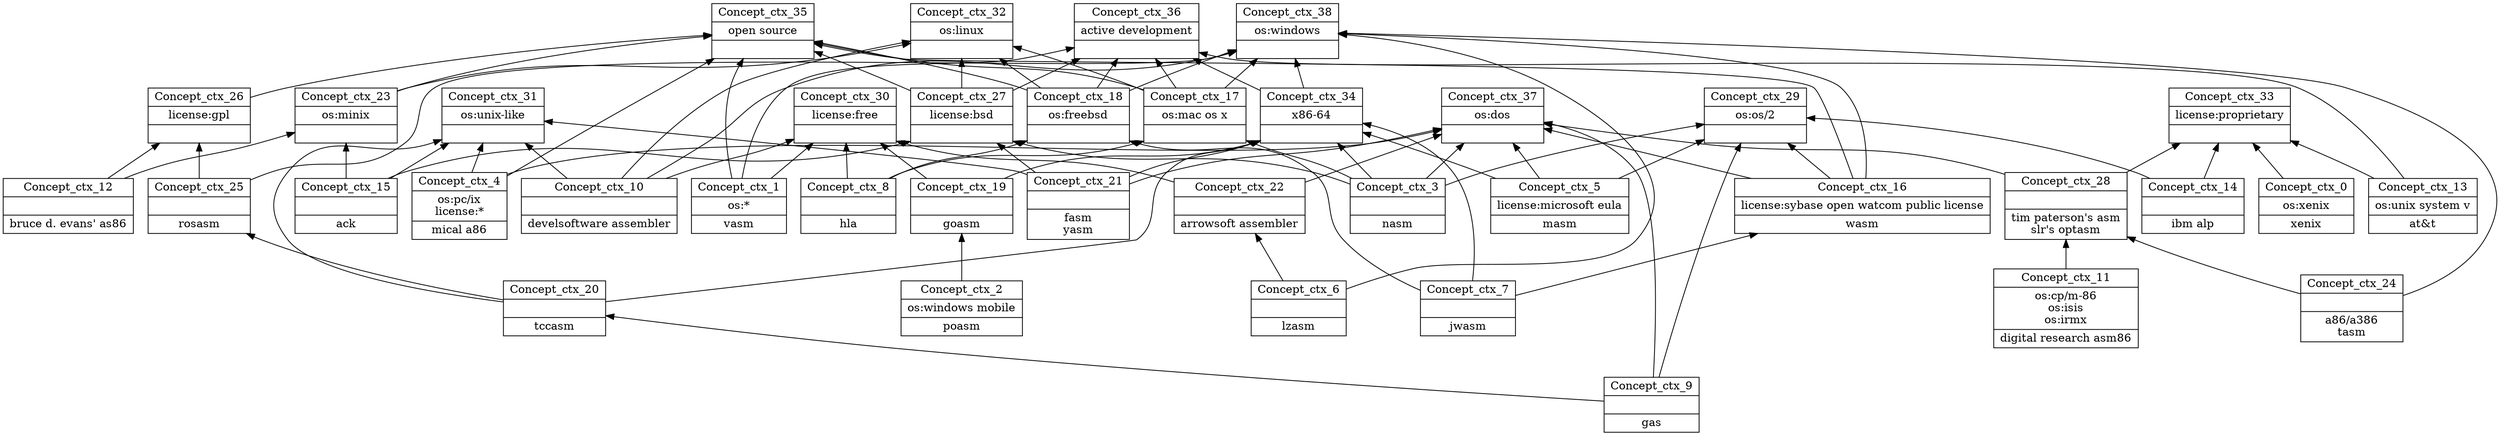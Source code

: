 digraph G { 
	rankdir=BT;
subgraph ctx { 
label="ctx";
1 [shape=record,label="{Concept_ctx_15||ack\n}"];
2 [shape=record,label="{Concept_ctx_9||gas\n}"];
3 [shape=record,label="{Concept_ctx_13|os:unix system v\n|at&t\n}"];
4 [shape=record,label="{Concept_ctx_11|os:cp/m-86\nos:isis\nos:irmx\n|digital research asm86\n}"];
5 [shape=record,label="{Concept_ctx_7||jwasm\n}"];
6 [shape=record,label="{Concept_ctx_3||nasm\n}"];
7 [shape=record,label="{Concept_ctx_8||hla\n}"];
8 [shape=record,label="{Concept_ctx_4|os:pc/ix\nlicense:*\n|mical a86\n}"];
9 [shape=record,label="{Concept_ctx_2|os:windows mobile\n|poasm\n}"];
10 [shape=record,label="{Concept_ctx_1|os:*\n|vasm\n}"];
11 [shape=record,label="{Concept_ctx_0|os:xenix\n|xenix\n}"];
12 [shape=record,label="{Concept_ctx_14||ibm alp\n}"];
13 [shape=record,label="{Concept_ctx_10||develsoftware assembler\n}"];
14 [shape=record,label="{Concept_ctx_6||lzasm\n}"];
15 [shape=record,label="{Concept_ctx_12||bruce d. evans' as86\n}"];
16 [shape=record,label="{Concept_ctx_5|license:microsoft eula\n|masm\n}"];
17 [shape=record,label="{Concept_ctx_23|os:minix\n|}"];
18 [shape=record,label="{Concept_ctx_21||fasm\nyasm\n}"];
19 [shape=record,label="{Concept_ctx_18|os:freebsd\n|}"];
20 [shape=record,label="{Concept_ctx_17|os:mac os x\n|}"];
21 [shape=record,label="{Concept_ctx_24||a86/a386\ntasm\n}"];
22 [shape=record,label="{Concept_ctx_19||goasm\n}"];
23 [shape=record,label="{Concept_ctx_22||arrowsoft assembler\n}"];
24 [shape=record,label="{Concept_ctx_20||tccasm\n}"];
25 [shape=record,label="{Concept_ctx_16|license:sybase open watcom public license\n|wasm\n}"];
26 [shape=record,label="{Concept_ctx_25||rosasm\n}"];
27 [shape=record,label="{Concept_ctx_27|license:bsd\n|}"];
28 [shape=record,label="{Concept_ctx_26|license:gpl\n|}"];
29 [shape=record,label="{Concept_ctx_28||tim paterson's asm\nslr's optasm\n}"];
30 [shape=record,label="{Concept_ctx_29|os:os/2\n|}"];
31 [shape=record,label="{Concept_ctx_31|os:unix-like\n|}"];
32 [shape=record,label="{Concept_ctx_30|license:free\n|}"];
33 [shape=record,label="{Concept_ctx_32|os:linux\n|}"];
34 [shape=record,label="{Concept_ctx_33|license:proprietary\n|}"];
35 [shape=record,label="{Concept_ctx_34|x86-64\n|}"];
36 [shape=record,label="{Concept_ctx_35|open source\n|}"];
37 [shape=record,label="{Concept_ctx_36|active development\n|}"];
38 [shape=record,label="{Concept_ctx_37|os:dos\n|}"];
39 [shape=record,label="{Concept_ctx_38|os:windows\n|}"];
	1 -> 17
	15 -> 17
	5 -> 19
	7 -> 19
	6 -> 20
	7 -> 20
	9 -> 22
	14 -> 23
	2 -> 24
	5 -> 25
	24 -> 26
	1 -> 27
	6 -> 27
	18 -> 27
	15 -> 28
	26 -> 28
	21 -> 29
	4 -> 29
	6 -> 30
	12 -> 30
	2 -> 30
	25 -> 30
	16 -> 30
	1 -> 31
	13 -> 31
	18 -> 31
	24 -> 31
	8 -> 31
	10 -> 32
	7 -> 32
	13 -> 32
	22 -> 32
	23 -> 32
	20 -> 33
	17 -> 33
	13 -> 33
	19 -> 33
	27 -> 33
	11 -> 34
	12 -> 34
	29 -> 34
	3 -> 34
	6 -> 35
	18 -> 35
	24 -> 35
	5 -> 35
	22 -> 35
	16 -> 35
	10 -> 36
	17 -> 36
	8 -> 36
	27 -> 36
	25 -> 36
	20 -> 36
	28 -> 36
	19 -> 36
	10 -> 37
	27 -> 37
	20 -> 37
	19 -> 37
	35 -> 37
	3 -> 37
	6 -> 38
	18 -> 38
	2 -> 38
	8 -> 38
	29 -> 38
	23 -> 38
	25 -> 38
	16 -> 38
	13 -> 39
	14 -> 39
	21 -> 39
	25 -> 39
	20 -> 39
	26 -> 39
	19 -> 39
	35 -> 39
}
}